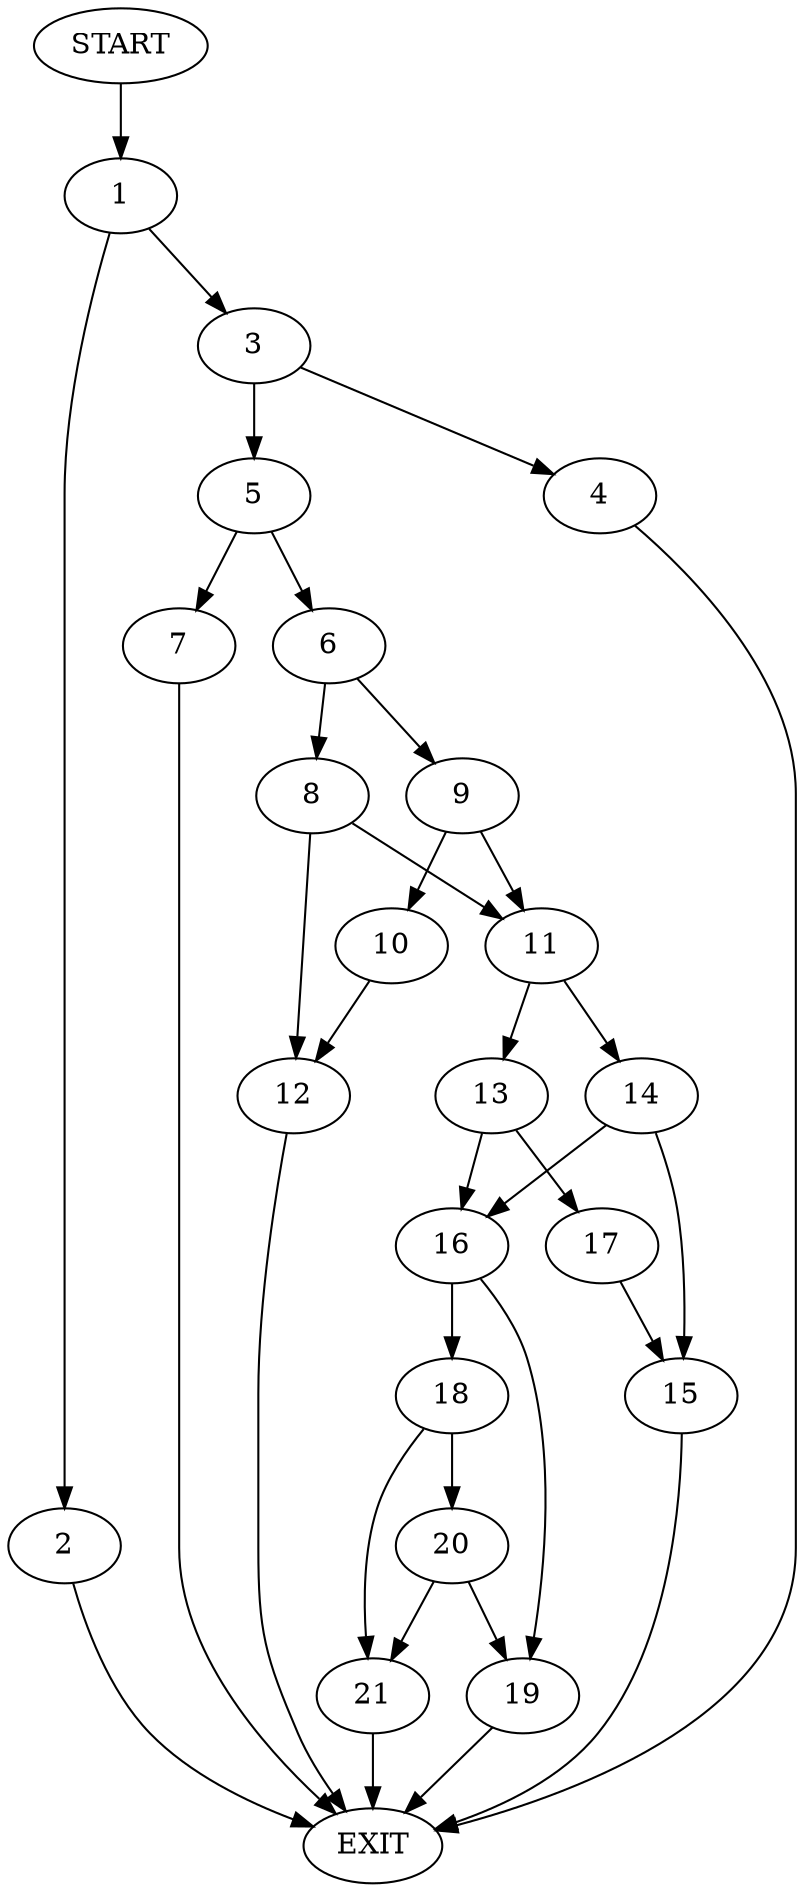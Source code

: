 digraph {
0 [label="START"]
22 [label="EXIT"]
0 -> 1
1 -> 2
1 -> 3
2 -> 22
3 -> 4
3 -> 5
5 -> 6
5 -> 7
4 -> 22
7 -> 22
6 -> 8
6 -> 9
9 -> 10
9 -> 11
8 -> 12
8 -> 11
10 -> 12
11 -> 13
11 -> 14
12 -> 22
14 -> 15
14 -> 16
13 -> 17
13 -> 16
17 -> 15
16 -> 18
16 -> 19
15 -> 22
18 -> 20
18 -> 21
19 -> 22
20 -> 21
20 -> 19
21 -> 22
}
